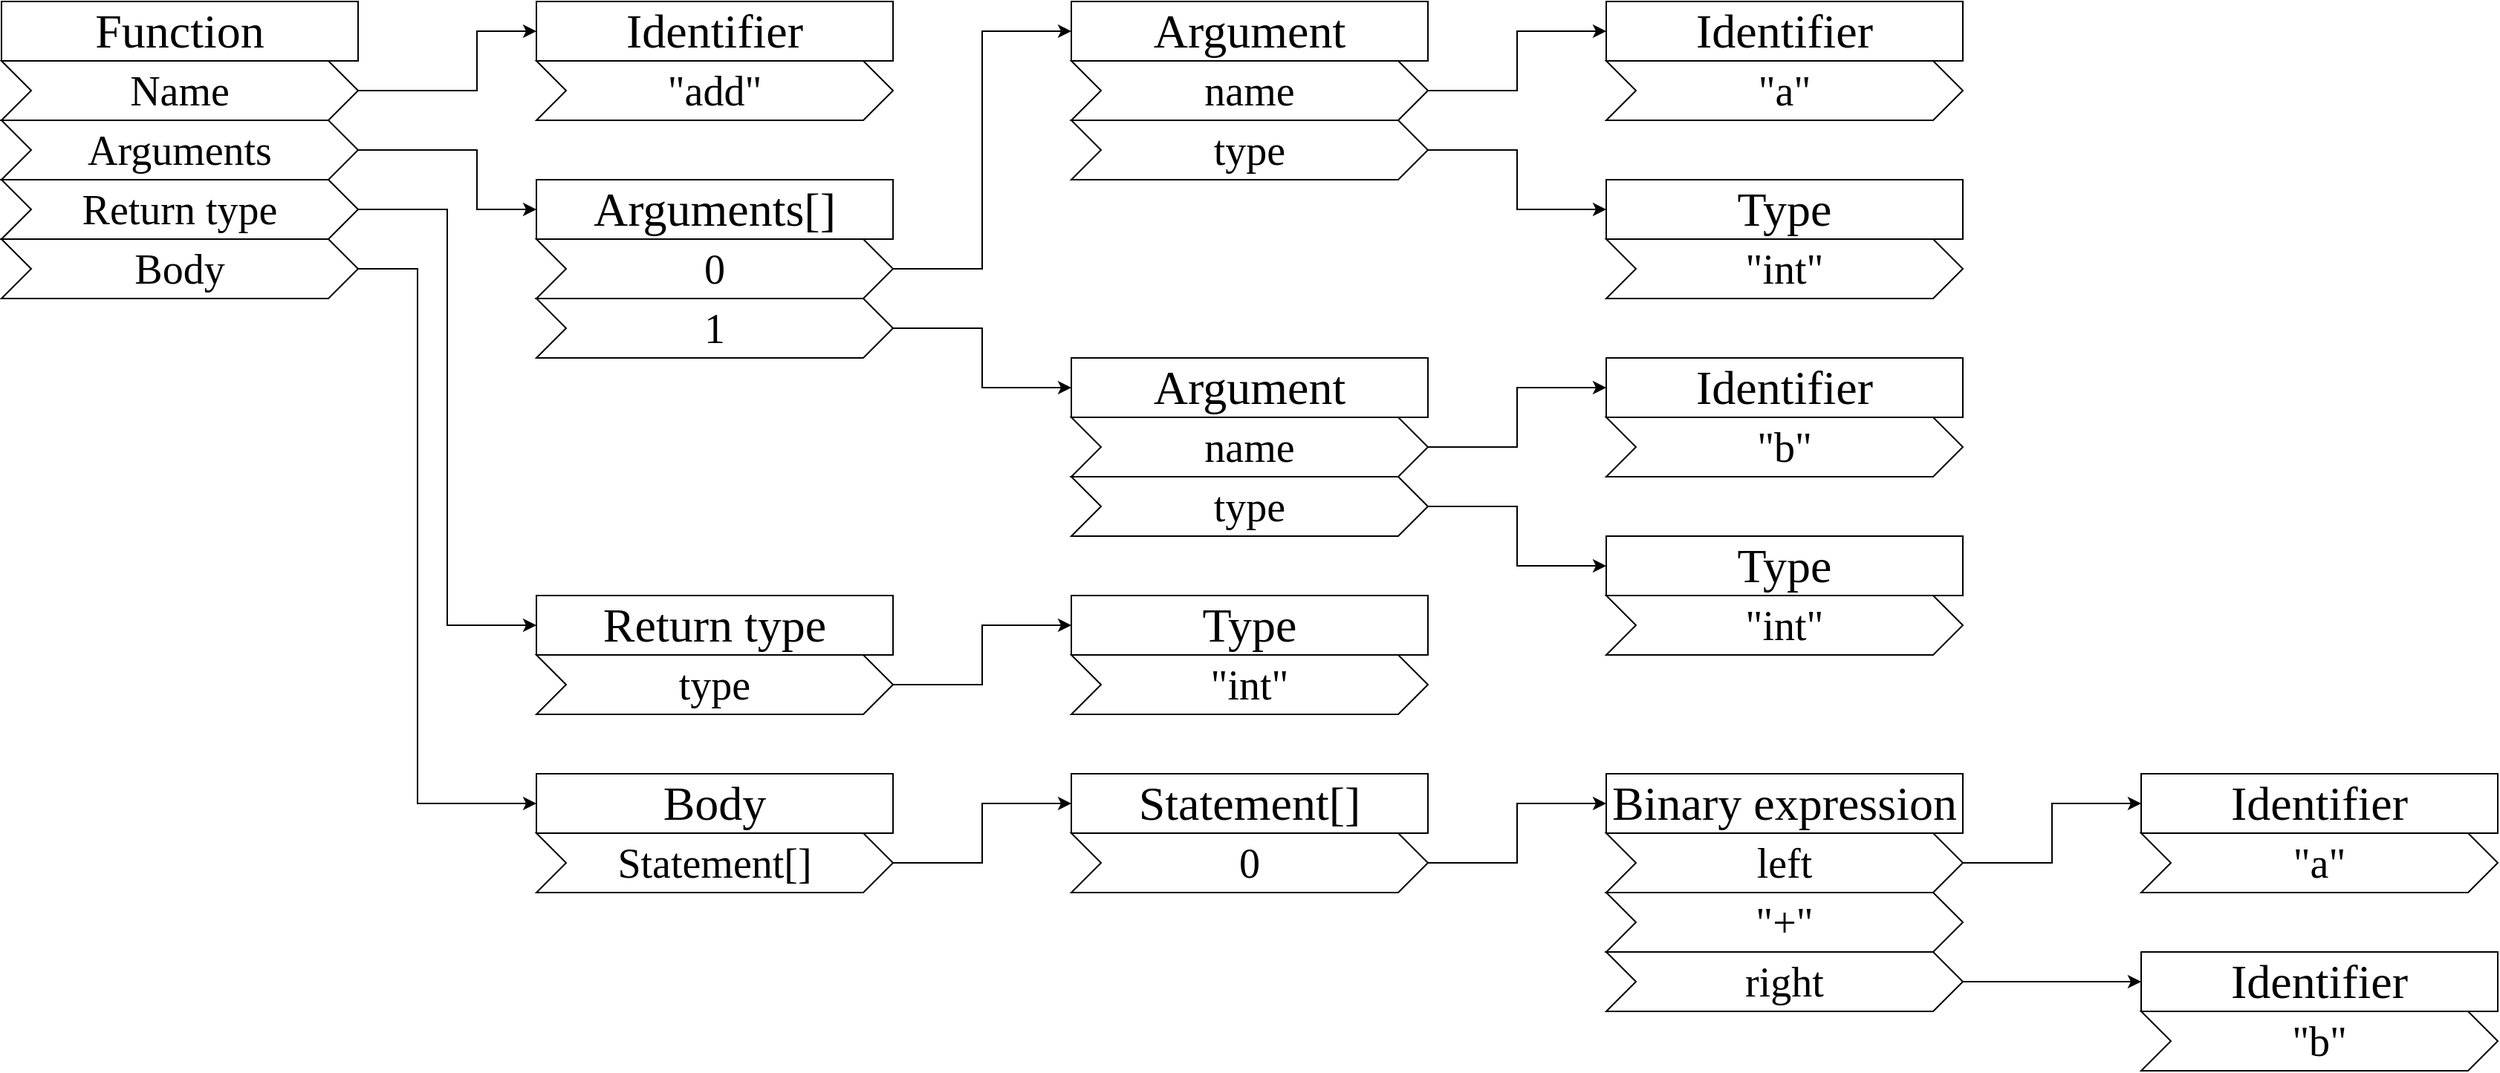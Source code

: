 <mxfile version="21.3.7" type="device">
  <diagram name="Page-1" id="DJmr-IHbBia1p-OYUxYP">
    <mxGraphModel dx="3457" dy="2007" grid="1" gridSize="10" guides="1" tooltips="1" connect="1" arrows="1" fold="1" page="1" pageScale="1" pageWidth="1169" pageHeight="827" math="0" shadow="0">
      <root>
        <mxCell id="0" />
        <mxCell id="1" parent="0" />
        <mxCell id="vJc8T6YC7RUJxNuGQacC-1" value="Function" style="rounded=0;whiteSpace=wrap;html=1;fontFamily=UGent Panno Text;fontSize=32;" vertex="1" parent="1">
          <mxGeometry x="160" y="40" width="240" height="40" as="geometry" />
        </mxCell>
        <mxCell id="vJc8T6YC7RUJxNuGQacC-12" style="edgeStyle=orthogonalEdgeStyle;rounded=0;orthogonalLoop=1;jettySize=auto;html=1;entryX=0;entryY=0.5;entryDx=0;entryDy=0;fontFamily=UGent Panno Text;fontSize=28;fontColor=default;" edge="1" parent="1" source="vJc8T6YC7RUJxNuGQacC-2" target="vJc8T6YC7RUJxNuGQacC-7">
          <mxGeometry relative="1" as="geometry">
            <Array as="points">
              <mxPoint x="480" y="100" />
              <mxPoint x="480" y="60" />
            </Array>
          </mxGeometry>
        </mxCell>
        <mxCell id="vJc8T6YC7RUJxNuGQacC-2" value="Name" style="shape=step;perimeter=stepPerimeter;whiteSpace=wrap;html=1;fixedSize=1;fontFamily=UGent Panno Text;fontSize=28;" vertex="1" parent="1">
          <mxGeometry x="160" y="80" width="240" height="40" as="geometry" />
        </mxCell>
        <mxCell id="vJc8T6YC7RUJxNuGQacC-18" style="edgeStyle=orthogonalEdgeStyle;rounded=0;orthogonalLoop=1;jettySize=auto;html=1;exitX=1;exitY=0.5;exitDx=0;exitDy=0;entryX=0;entryY=0.5;entryDx=0;entryDy=0;fontFamily=UGent Panno Text;fontSize=28;fontColor=default;" edge="1" parent="1" source="vJc8T6YC7RUJxNuGQacC-4" target="vJc8T6YC7RUJxNuGQacC-13">
          <mxGeometry relative="1" as="geometry">
            <Array as="points">
              <mxPoint x="480" y="140" />
              <mxPoint x="480" y="180" />
            </Array>
          </mxGeometry>
        </mxCell>
        <mxCell id="vJc8T6YC7RUJxNuGQacC-4" value="Arguments" style="shape=step;perimeter=stepPerimeter;whiteSpace=wrap;html=1;fixedSize=1;fontFamily=UGent Panno Text;fontSize=28;" vertex="1" parent="1">
          <mxGeometry x="160" y="120" width="240" height="40" as="geometry" />
        </mxCell>
        <mxCell id="vJc8T6YC7RUJxNuGQacC-53" style="edgeStyle=orthogonalEdgeStyle;rounded=0;orthogonalLoop=1;jettySize=auto;html=1;exitX=1;exitY=0.5;exitDx=0;exitDy=0;entryX=0;entryY=0.5;entryDx=0;entryDy=0;fontFamily=UGent Panno Text;fontSize=28;fontColor=default;" edge="1" parent="1" source="vJc8T6YC7RUJxNuGQacC-5" target="vJc8T6YC7RUJxNuGQacC-48">
          <mxGeometry relative="1" as="geometry">
            <Array as="points">
              <mxPoint x="460" y="180" />
              <mxPoint x="460" y="460" />
            </Array>
          </mxGeometry>
        </mxCell>
        <mxCell id="vJc8T6YC7RUJxNuGQacC-5" value="Return type" style="shape=step;perimeter=stepPerimeter;whiteSpace=wrap;html=1;fixedSize=1;fontFamily=UGent Panno Text;fontSize=28;" vertex="1" parent="1">
          <mxGeometry x="160" y="160" width="240" height="40" as="geometry" />
        </mxCell>
        <mxCell id="vJc8T6YC7RUJxNuGQacC-56" style="edgeStyle=orthogonalEdgeStyle;rounded=0;orthogonalLoop=1;jettySize=auto;html=1;exitX=1;exitY=0.5;exitDx=0;exitDy=0;entryX=0;entryY=0.5;entryDx=0;entryDy=0;fontFamily=UGent Panno Text;fontSize=28;fontColor=default;" edge="1" parent="1" source="vJc8T6YC7RUJxNuGQacC-6" target="vJc8T6YC7RUJxNuGQacC-54">
          <mxGeometry relative="1" as="geometry">
            <Array as="points">
              <mxPoint x="440" y="220" />
              <mxPoint x="440" y="580" />
            </Array>
          </mxGeometry>
        </mxCell>
        <mxCell id="vJc8T6YC7RUJxNuGQacC-6" value="Body" style="shape=step;perimeter=stepPerimeter;whiteSpace=wrap;html=1;fixedSize=1;fontFamily=UGent Panno Text;fontSize=28;" vertex="1" parent="1">
          <mxGeometry x="160" y="200" width="240" height="40" as="geometry" />
        </mxCell>
        <mxCell id="vJc8T6YC7RUJxNuGQacC-7" value="Identifier" style="rounded=0;whiteSpace=wrap;html=1;fontFamily=UGent Panno Text;fontSize=32;" vertex="1" parent="1">
          <mxGeometry x="520" y="40" width="240" height="40" as="geometry" />
        </mxCell>
        <mxCell id="vJc8T6YC7RUJxNuGQacC-8" value="&quot;add&quot;" style="shape=step;perimeter=stepPerimeter;whiteSpace=wrap;html=1;fixedSize=1;fontFamily=UGent Panno Text;fontSize=28;" vertex="1" parent="1">
          <mxGeometry x="520" y="80" width="240" height="40" as="geometry" />
        </mxCell>
        <mxCell id="vJc8T6YC7RUJxNuGQacC-13" value="Arguments[]" style="rounded=0;whiteSpace=wrap;html=1;fontFamily=UGent Panno Text;fontSize=32;" vertex="1" parent="1">
          <mxGeometry x="520" y="160" width="240" height="40" as="geometry" />
        </mxCell>
        <mxCell id="vJc8T6YC7RUJxNuGQacC-46" style="edgeStyle=orthogonalEdgeStyle;rounded=0;orthogonalLoop=1;jettySize=auto;html=1;exitX=1;exitY=0.5;exitDx=0;exitDy=0;entryX=0;entryY=0.5;entryDx=0;entryDy=0;fontFamily=UGent Panno Text;fontSize=28;fontColor=default;" edge="1" parent="1" source="vJc8T6YC7RUJxNuGQacC-14" target="vJc8T6YC7RUJxNuGQacC-19">
          <mxGeometry relative="1" as="geometry" />
        </mxCell>
        <mxCell id="vJc8T6YC7RUJxNuGQacC-14" value="0" style="shape=step;perimeter=stepPerimeter;whiteSpace=wrap;html=1;fixedSize=1;fontFamily=UGent Panno Text;fontSize=28;" vertex="1" parent="1">
          <mxGeometry x="520" y="200" width="240" height="40" as="geometry" />
        </mxCell>
        <mxCell id="vJc8T6YC7RUJxNuGQacC-47" style="edgeStyle=orthogonalEdgeStyle;rounded=0;orthogonalLoop=1;jettySize=auto;html=1;exitX=1;exitY=0.5;exitDx=0;exitDy=0;entryX=0;entryY=0.5;entryDx=0;entryDy=0;fontFamily=UGent Panno Text;fontSize=28;fontColor=default;" edge="1" parent="1" source="vJc8T6YC7RUJxNuGQacC-15" target="vJc8T6YC7RUJxNuGQacC-37">
          <mxGeometry relative="1" as="geometry" />
        </mxCell>
        <mxCell id="vJc8T6YC7RUJxNuGQacC-15" value="1" style="shape=step;perimeter=stepPerimeter;whiteSpace=wrap;html=1;fixedSize=1;fontFamily=UGent Panno Text;fontSize=28;" vertex="1" parent="1">
          <mxGeometry x="520" y="240" width="240" height="40" as="geometry" />
        </mxCell>
        <mxCell id="vJc8T6YC7RUJxNuGQacC-19" value="Argument" style="rounded=0;whiteSpace=wrap;html=1;fontFamily=UGent Panno Text;fontSize=32;" vertex="1" parent="1">
          <mxGeometry x="880" y="40" width="240" height="40" as="geometry" />
        </mxCell>
        <mxCell id="vJc8T6YC7RUJxNuGQacC-27" style="edgeStyle=orthogonalEdgeStyle;rounded=0;orthogonalLoop=1;jettySize=auto;html=1;exitX=1;exitY=0.5;exitDx=0;exitDy=0;entryX=0;entryY=0.5;entryDx=0;entryDy=0;fontFamily=UGent Panno Text;fontSize=28;fontColor=default;" edge="1" parent="1" source="vJc8T6YC7RUJxNuGQacC-20" target="vJc8T6YC7RUJxNuGQacC-22">
          <mxGeometry relative="1" as="geometry" />
        </mxCell>
        <mxCell id="vJc8T6YC7RUJxNuGQacC-20" value="name" style="shape=step;perimeter=stepPerimeter;whiteSpace=wrap;html=1;fixedSize=1;fontFamily=UGent Panno Text;fontSize=28;" vertex="1" parent="1">
          <mxGeometry x="880" y="80" width="240" height="40" as="geometry" />
        </mxCell>
        <mxCell id="vJc8T6YC7RUJxNuGQacC-26" style="edgeStyle=orthogonalEdgeStyle;rounded=0;orthogonalLoop=1;jettySize=auto;html=1;exitX=1;exitY=0.5;exitDx=0;exitDy=0;entryX=0;entryY=0.5;entryDx=0;entryDy=0;fontFamily=UGent Panno Text;fontSize=28;fontColor=default;" edge="1" parent="1" source="vJc8T6YC7RUJxNuGQacC-21" target="vJc8T6YC7RUJxNuGQacC-24">
          <mxGeometry relative="1" as="geometry" />
        </mxCell>
        <mxCell id="vJc8T6YC7RUJxNuGQacC-21" value="type" style="shape=step;perimeter=stepPerimeter;whiteSpace=wrap;html=1;fixedSize=1;fontFamily=UGent Panno Text;fontSize=28;" vertex="1" parent="1">
          <mxGeometry x="880" y="120" width="240" height="40" as="geometry" />
        </mxCell>
        <mxCell id="vJc8T6YC7RUJxNuGQacC-22" value="Identifier" style="rounded=0;whiteSpace=wrap;html=1;fontFamily=UGent Panno Text;fontSize=32;" vertex="1" parent="1">
          <mxGeometry x="1240" y="40" width="240" height="40" as="geometry" />
        </mxCell>
        <mxCell id="vJc8T6YC7RUJxNuGQacC-23" value="&quot;a&quot;" style="shape=step;perimeter=stepPerimeter;whiteSpace=wrap;html=1;fixedSize=1;fontFamily=UGent Panno Text;fontSize=28;" vertex="1" parent="1">
          <mxGeometry x="1240" y="80" width="240" height="40" as="geometry" />
        </mxCell>
        <mxCell id="vJc8T6YC7RUJxNuGQacC-24" value="Type" style="rounded=0;whiteSpace=wrap;html=1;fontFamily=UGent Panno Text;fontSize=32;" vertex="1" parent="1">
          <mxGeometry x="1240" y="160" width="240" height="40" as="geometry" />
        </mxCell>
        <mxCell id="vJc8T6YC7RUJxNuGQacC-25" value="&quot;int&quot;" style="shape=step;perimeter=stepPerimeter;whiteSpace=wrap;html=1;fixedSize=1;fontFamily=UGent Panno Text;fontSize=28;" vertex="1" parent="1">
          <mxGeometry x="1240" y="200" width="240" height="40" as="geometry" />
        </mxCell>
        <mxCell id="vJc8T6YC7RUJxNuGQacC-37" value="Argument" style="rounded=0;whiteSpace=wrap;html=1;fontFamily=UGent Panno Text;fontSize=32;" vertex="1" parent="1">
          <mxGeometry x="880" y="280" width="240" height="40" as="geometry" />
        </mxCell>
        <mxCell id="vJc8T6YC7RUJxNuGQacC-38" style="edgeStyle=orthogonalEdgeStyle;rounded=0;orthogonalLoop=1;jettySize=auto;html=1;exitX=1;exitY=0.5;exitDx=0;exitDy=0;entryX=0;entryY=0.5;entryDx=0;entryDy=0;fontFamily=UGent Panno Text;fontSize=28;fontColor=default;" edge="1" parent="1" source="vJc8T6YC7RUJxNuGQacC-39" target="vJc8T6YC7RUJxNuGQacC-42">
          <mxGeometry relative="1" as="geometry" />
        </mxCell>
        <mxCell id="vJc8T6YC7RUJxNuGQacC-39" value="name" style="shape=step;perimeter=stepPerimeter;whiteSpace=wrap;html=1;fixedSize=1;fontFamily=UGent Panno Text;fontSize=28;" vertex="1" parent="1">
          <mxGeometry x="880" y="320" width="240" height="40" as="geometry" />
        </mxCell>
        <mxCell id="vJc8T6YC7RUJxNuGQacC-40" style="edgeStyle=orthogonalEdgeStyle;rounded=0;orthogonalLoop=1;jettySize=auto;html=1;exitX=1;exitY=0.5;exitDx=0;exitDy=0;entryX=0;entryY=0.5;entryDx=0;entryDy=0;fontFamily=UGent Panno Text;fontSize=28;fontColor=default;" edge="1" parent="1" source="vJc8T6YC7RUJxNuGQacC-41" target="vJc8T6YC7RUJxNuGQacC-44">
          <mxGeometry relative="1" as="geometry" />
        </mxCell>
        <mxCell id="vJc8T6YC7RUJxNuGQacC-41" value="type" style="shape=step;perimeter=stepPerimeter;whiteSpace=wrap;html=1;fixedSize=1;fontFamily=UGent Panno Text;fontSize=28;" vertex="1" parent="1">
          <mxGeometry x="880" y="360" width="240" height="40" as="geometry" />
        </mxCell>
        <mxCell id="vJc8T6YC7RUJxNuGQacC-42" value="Identifier" style="rounded=0;whiteSpace=wrap;html=1;fontFamily=UGent Panno Text;fontSize=32;" vertex="1" parent="1">
          <mxGeometry x="1240" y="280" width="240" height="40" as="geometry" />
        </mxCell>
        <mxCell id="vJc8T6YC7RUJxNuGQacC-43" value="&quot;b&quot;" style="shape=step;perimeter=stepPerimeter;whiteSpace=wrap;html=1;fixedSize=1;fontFamily=UGent Panno Text;fontSize=28;" vertex="1" parent="1">
          <mxGeometry x="1240" y="320" width="240" height="40" as="geometry" />
        </mxCell>
        <mxCell id="vJc8T6YC7RUJxNuGQacC-44" value="Type" style="rounded=0;whiteSpace=wrap;html=1;fontFamily=UGent Panno Text;fontSize=32;" vertex="1" parent="1">
          <mxGeometry x="1240" y="400" width="240" height="40" as="geometry" />
        </mxCell>
        <mxCell id="vJc8T6YC7RUJxNuGQacC-45" value="&quot;int&quot;" style="shape=step;perimeter=stepPerimeter;whiteSpace=wrap;html=1;fixedSize=1;fontFamily=UGent Panno Text;fontSize=28;" vertex="1" parent="1">
          <mxGeometry x="1240" y="440" width="240" height="40" as="geometry" />
        </mxCell>
        <mxCell id="vJc8T6YC7RUJxNuGQacC-48" value="Return type" style="rounded=0;whiteSpace=wrap;html=1;fontFamily=UGent Panno Text;fontSize=32;" vertex="1" parent="1">
          <mxGeometry x="520" y="440" width="240" height="40" as="geometry" />
        </mxCell>
        <mxCell id="vJc8T6YC7RUJxNuGQacC-52" style="edgeStyle=orthogonalEdgeStyle;rounded=0;orthogonalLoop=1;jettySize=auto;html=1;exitX=1;exitY=0.5;exitDx=0;exitDy=0;entryX=0;entryY=0.5;entryDx=0;entryDy=0;fontFamily=UGent Panno Text;fontSize=28;fontColor=default;" edge="1" parent="1" source="vJc8T6YC7RUJxNuGQacC-49" target="vJc8T6YC7RUJxNuGQacC-50">
          <mxGeometry relative="1" as="geometry" />
        </mxCell>
        <mxCell id="vJc8T6YC7RUJxNuGQacC-49" value="type" style="shape=step;perimeter=stepPerimeter;whiteSpace=wrap;html=1;fixedSize=1;fontFamily=UGent Panno Text;fontSize=28;" vertex="1" parent="1">
          <mxGeometry x="520" y="480" width="240" height="40" as="geometry" />
        </mxCell>
        <mxCell id="vJc8T6YC7RUJxNuGQacC-50" value="Type" style="rounded=0;whiteSpace=wrap;html=1;fontFamily=UGent Panno Text;fontSize=32;" vertex="1" parent="1">
          <mxGeometry x="880" y="440" width="240" height="40" as="geometry" />
        </mxCell>
        <mxCell id="vJc8T6YC7RUJxNuGQacC-51" value="&quot;int&quot;" style="shape=step;perimeter=stepPerimeter;whiteSpace=wrap;html=1;fixedSize=1;fontFamily=UGent Panno Text;fontSize=28;" vertex="1" parent="1">
          <mxGeometry x="880" y="480" width="240" height="40" as="geometry" />
        </mxCell>
        <mxCell id="vJc8T6YC7RUJxNuGQacC-54" value="Body" style="rounded=0;whiteSpace=wrap;html=1;fontFamily=UGent Panno Text;fontSize=32;" vertex="1" parent="1">
          <mxGeometry x="520" y="560" width="240" height="40" as="geometry" />
        </mxCell>
        <mxCell id="vJc8T6YC7RUJxNuGQacC-59" style="edgeStyle=orthogonalEdgeStyle;rounded=0;orthogonalLoop=1;jettySize=auto;html=1;exitX=1;exitY=0.5;exitDx=0;exitDy=0;entryX=0;entryY=0.5;entryDx=0;entryDy=0;fontFamily=UGent Panno Text;fontSize=28;fontColor=default;" edge="1" parent="1" source="vJc8T6YC7RUJxNuGQacC-55" target="vJc8T6YC7RUJxNuGQacC-57">
          <mxGeometry relative="1" as="geometry" />
        </mxCell>
        <mxCell id="vJc8T6YC7RUJxNuGQacC-55" value="Statement[]" style="shape=step;perimeter=stepPerimeter;whiteSpace=wrap;html=1;fixedSize=1;fontFamily=UGent Panno Text;fontSize=28;" vertex="1" parent="1">
          <mxGeometry x="520" y="600" width="240" height="40" as="geometry" />
        </mxCell>
        <mxCell id="vJc8T6YC7RUJxNuGQacC-57" value="Statement[]" style="rounded=0;whiteSpace=wrap;html=1;fontFamily=UGent Panno Text;fontSize=32;" vertex="1" parent="1">
          <mxGeometry x="880" y="560" width="240" height="40" as="geometry" />
        </mxCell>
        <mxCell id="vJc8T6YC7RUJxNuGQacC-64" style="edgeStyle=orthogonalEdgeStyle;rounded=0;orthogonalLoop=1;jettySize=auto;html=1;exitX=1;exitY=0.5;exitDx=0;exitDy=0;entryX=0;entryY=0.5;entryDx=0;entryDy=0;fontFamily=UGent Panno Text;fontSize=28;fontColor=default;" edge="1" parent="1" source="vJc8T6YC7RUJxNuGQacC-58" target="vJc8T6YC7RUJxNuGQacC-60">
          <mxGeometry relative="1" as="geometry" />
        </mxCell>
        <mxCell id="vJc8T6YC7RUJxNuGQacC-58" value="0" style="shape=step;perimeter=stepPerimeter;whiteSpace=wrap;html=1;fixedSize=1;fontFamily=UGent Panno Text;fontSize=28;" vertex="1" parent="1">
          <mxGeometry x="880" y="600" width="240" height="40" as="geometry" />
        </mxCell>
        <mxCell id="vJc8T6YC7RUJxNuGQacC-60" value="Binary expression" style="rounded=0;whiteSpace=wrap;html=1;fontFamily=UGent Panno Text;fontSize=32;" vertex="1" parent="1">
          <mxGeometry x="1240" y="560" width="240" height="40" as="geometry" />
        </mxCell>
        <mxCell id="vJc8T6YC7RUJxNuGQacC-70" style="edgeStyle=orthogonalEdgeStyle;rounded=0;orthogonalLoop=1;jettySize=auto;html=1;exitX=1;exitY=0.5;exitDx=0;exitDy=0;entryX=0;entryY=0.5;entryDx=0;entryDy=0;fontFamily=UGent Panno Text;fontSize=28;fontColor=default;" edge="1" parent="1" source="vJc8T6YC7RUJxNuGQacC-61" target="vJc8T6YC7RUJxNuGQacC-67">
          <mxGeometry relative="1" as="geometry" />
        </mxCell>
        <mxCell id="vJc8T6YC7RUJxNuGQacC-61" value="left" style="shape=step;perimeter=stepPerimeter;whiteSpace=wrap;html=1;fixedSize=1;fontFamily=UGent Panno Text;fontSize=28;" vertex="1" parent="1">
          <mxGeometry x="1240" y="600" width="240" height="40" as="geometry" />
        </mxCell>
        <mxCell id="vJc8T6YC7RUJxNuGQacC-62" value="&quot;+&quot;" style="shape=step;perimeter=stepPerimeter;whiteSpace=wrap;html=1;fixedSize=1;fontFamily=UGent Panno Text;fontSize=28;" vertex="1" parent="1">
          <mxGeometry x="1240" y="640" width="240" height="40" as="geometry" />
        </mxCell>
        <mxCell id="vJc8T6YC7RUJxNuGQacC-69" style="edgeStyle=orthogonalEdgeStyle;rounded=0;orthogonalLoop=1;jettySize=auto;html=1;exitX=1;exitY=0.5;exitDx=0;exitDy=0;entryX=0;entryY=0.5;entryDx=0;entryDy=0;fontFamily=UGent Panno Text;fontSize=28;fontColor=default;" edge="1" parent="1" source="vJc8T6YC7RUJxNuGQacC-63" target="vJc8T6YC7RUJxNuGQacC-65">
          <mxGeometry relative="1" as="geometry" />
        </mxCell>
        <mxCell id="vJc8T6YC7RUJxNuGQacC-63" value="right" style="shape=step;perimeter=stepPerimeter;whiteSpace=wrap;html=1;fixedSize=1;fontFamily=UGent Panno Text;fontSize=28;" vertex="1" parent="1">
          <mxGeometry x="1240" y="680" width="240" height="40" as="geometry" />
        </mxCell>
        <mxCell id="vJc8T6YC7RUJxNuGQacC-65" value="Identifier" style="rounded=0;whiteSpace=wrap;html=1;fontFamily=UGent Panno Text;fontSize=32;" vertex="1" parent="1">
          <mxGeometry x="1600" y="680" width="240" height="40" as="geometry" />
        </mxCell>
        <mxCell id="vJc8T6YC7RUJxNuGQacC-66" value="&quot;b&quot;" style="shape=step;perimeter=stepPerimeter;whiteSpace=wrap;html=1;fixedSize=1;fontFamily=UGent Panno Text;fontSize=28;" vertex="1" parent="1">
          <mxGeometry x="1600" y="720" width="240" height="40" as="geometry" />
        </mxCell>
        <mxCell id="vJc8T6YC7RUJxNuGQacC-67" value="Identifier" style="rounded=0;whiteSpace=wrap;html=1;fontFamily=UGent Panno Text;fontSize=32;" vertex="1" parent="1">
          <mxGeometry x="1600" y="560" width="240" height="40" as="geometry" />
        </mxCell>
        <mxCell id="vJc8T6YC7RUJxNuGQacC-68" value="&quot;a&quot;" style="shape=step;perimeter=stepPerimeter;whiteSpace=wrap;html=1;fixedSize=1;fontFamily=UGent Panno Text;fontSize=28;" vertex="1" parent="1">
          <mxGeometry x="1600" y="600" width="240" height="40" as="geometry" />
        </mxCell>
      </root>
    </mxGraphModel>
  </diagram>
</mxfile>
